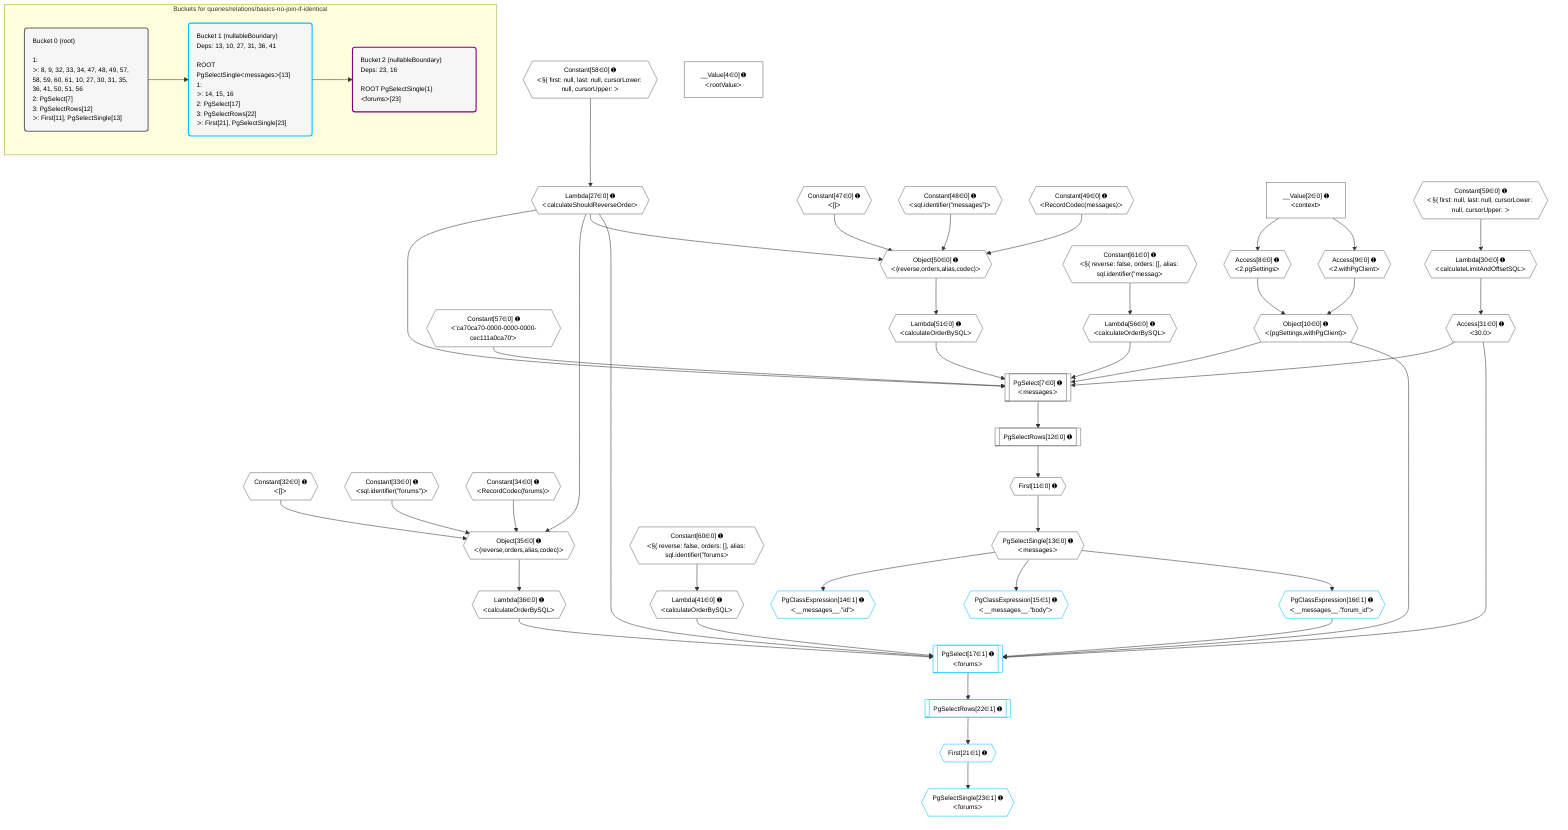 %%{init: {'themeVariables': { 'fontSize': '12px'}}}%%
graph TD
    classDef path fill:#eee,stroke:#000,color:#000
    classDef plan fill:#fff,stroke-width:1px,color:#000
    classDef itemplan fill:#fff,stroke-width:2px,color:#000
    classDef unbatchedplan fill:#dff,stroke-width:1px,color:#000
    classDef sideeffectplan fill:#fcc,stroke-width:2px,color:#000
    classDef bucket fill:#f6f6f6,color:#000,stroke-width:2px,text-align:left


    %% plan dependencies
    PgSelect7[["PgSelect[7∈0] ➊<br />ᐸmessagesᐳ"]]:::plan
    Object10{{"Object[10∈0] ➊<br />ᐸ{pgSettings,withPgClient}ᐳ"}}:::plan
    Constant57{{"Constant[57∈0] ➊<br />ᐸ'ca70ca70-0000-0000-0000-cec111a0ca70'ᐳ"}}:::plan
    Lambda27{{"Lambda[27∈0] ➊<br />ᐸcalculateShouldReverseOrderᐳ"}}:::plan
    Access31{{"Access[31∈0] ➊<br />ᐸ30.0ᐳ"}}:::plan
    Lambda51{{"Lambda[51∈0] ➊<br />ᐸcalculateOrderBySQLᐳ"}}:::plan
    Lambda56{{"Lambda[56∈0] ➊<br />ᐸcalculateOrderBySQLᐳ"}}:::plan
    Object10 & Constant57 & Lambda27 & Access31 & Lambda51 & Lambda56 --> PgSelect7
    Object35{{"Object[35∈0] ➊<br />ᐸ{reverse,orders,alias,codec}ᐳ"}}:::plan
    Constant32{{"Constant[32∈0] ➊<br />ᐸ[]ᐳ"}}:::plan
    Constant33{{"Constant[33∈0] ➊<br />ᐸsql.identifier(”forums”)ᐳ"}}:::plan
    Constant34{{"Constant[34∈0] ➊<br />ᐸRecordCodec(forums)ᐳ"}}:::plan
    Lambda27 & Constant32 & Constant33 & Constant34 --> Object35
    Object50{{"Object[50∈0] ➊<br />ᐸ{reverse,orders,alias,codec}ᐳ"}}:::plan
    Constant47{{"Constant[47∈0] ➊<br />ᐸ[]ᐳ"}}:::plan
    Constant48{{"Constant[48∈0] ➊<br />ᐸsql.identifier(”messages”)ᐳ"}}:::plan
    Constant49{{"Constant[49∈0] ➊<br />ᐸRecordCodec(messages)ᐳ"}}:::plan
    Lambda27 & Constant47 & Constant48 & Constant49 --> Object50
    Access8{{"Access[8∈0] ➊<br />ᐸ2.pgSettingsᐳ"}}:::plan
    Access9{{"Access[9∈0] ➊<br />ᐸ2.withPgClientᐳ"}}:::plan
    Access8 & Access9 --> Object10
    __Value2["__Value[2∈0] ➊<br />ᐸcontextᐳ"]:::plan
    __Value2 --> Access8
    __Value2 --> Access9
    First11{{"First[11∈0] ➊"}}:::plan
    PgSelectRows12[["PgSelectRows[12∈0] ➊"]]:::plan
    PgSelectRows12 --> First11
    PgSelect7 --> PgSelectRows12
    PgSelectSingle13{{"PgSelectSingle[13∈0] ➊<br />ᐸmessagesᐳ"}}:::plan
    First11 --> PgSelectSingle13
    Constant58{{"Constant[58∈0] ➊<br />ᐸ§{ first: null, last: null, cursorLower: null, cursorUpper: ᐳ"}}:::plan
    Constant58 --> Lambda27
    Lambda30{{"Lambda[30∈0] ➊<br />ᐸcalculateLimitAndOffsetSQLᐳ"}}:::plan
    Constant59{{"Constant[59∈0] ➊<br />ᐸ§{ first: null, last: null, cursorLower: null, cursorUpper: ᐳ"}}:::plan
    Constant59 --> Lambda30
    Lambda30 --> Access31
    Lambda36{{"Lambda[36∈0] ➊<br />ᐸcalculateOrderBySQLᐳ"}}:::plan
    Object35 --> Lambda36
    Lambda41{{"Lambda[41∈0] ➊<br />ᐸcalculateOrderBySQLᐳ"}}:::plan
    Constant60{{"Constant[60∈0] ➊<br />ᐸ§{ reverse: false, orders: [], alias: sql.identifier(”forumsᐳ"}}:::plan
    Constant60 --> Lambda41
    Object50 --> Lambda51
    Constant61{{"Constant[61∈0] ➊<br />ᐸ§{ reverse: false, orders: [], alias: sql.identifier(”messagᐳ"}}:::plan
    Constant61 --> Lambda56
    __Value4["__Value[4∈0] ➊<br />ᐸrootValueᐳ"]:::plan
    PgSelect17[["PgSelect[17∈1] ➊<br />ᐸforumsᐳ"]]:::plan
    PgClassExpression16{{"PgClassExpression[16∈1] ➊<br />ᐸ__messages__.”forum_id”ᐳ"}}:::plan
    Object10 & PgClassExpression16 & Lambda27 & Access31 & Lambda36 & Lambda41 --> PgSelect17
    PgClassExpression14{{"PgClassExpression[14∈1] ➊<br />ᐸ__messages__.”id”ᐳ"}}:::plan
    PgSelectSingle13 --> PgClassExpression14
    PgClassExpression15{{"PgClassExpression[15∈1] ➊<br />ᐸ__messages__.”body”ᐳ"}}:::plan
    PgSelectSingle13 --> PgClassExpression15
    PgSelectSingle13 --> PgClassExpression16
    First21{{"First[21∈1] ➊"}}:::plan
    PgSelectRows22[["PgSelectRows[22∈1] ➊"]]:::plan
    PgSelectRows22 --> First21
    PgSelect17 --> PgSelectRows22
    PgSelectSingle23{{"PgSelectSingle[23∈1] ➊<br />ᐸforumsᐳ"}}:::plan
    First21 --> PgSelectSingle23

    %% define steps

    subgraph "Buckets for queries/relations/basics-no-join-if-identical"
    Bucket0("Bucket 0 (root)<br /><br />1: <br />ᐳ: 8, 9, 32, 33, 34, 47, 48, 49, 57, 58, 59, 60, 61, 10, 27, 30, 31, 35, 36, 41, 50, 51, 56<br />2: PgSelect[7]<br />3: PgSelectRows[12]<br />ᐳ: First[11], PgSelectSingle[13]"):::bucket
    classDef bucket0 stroke:#696969
    class Bucket0,__Value2,__Value4,PgSelect7,Access8,Access9,Object10,First11,PgSelectRows12,PgSelectSingle13,Lambda27,Lambda30,Access31,Constant32,Constant33,Constant34,Object35,Lambda36,Lambda41,Constant47,Constant48,Constant49,Object50,Lambda51,Lambda56,Constant57,Constant58,Constant59,Constant60,Constant61 bucket0
    Bucket1("Bucket 1 (nullableBoundary)<br />Deps: 13, 10, 27, 31, 36, 41<br /><br />ROOT PgSelectSingleᐸmessagesᐳ[13]<br />1: <br />ᐳ: 14, 15, 16<br />2: PgSelect[17]<br />3: PgSelectRows[22]<br />ᐳ: First[21], PgSelectSingle[23]"):::bucket
    classDef bucket1 stroke:#00bfff
    class Bucket1,PgClassExpression14,PgClassExpression15,PgClassExpression16,PgSelect17,First21,PgSelectRows22,PgSelectSingle23 bucket1
    Bucket2("Bucket 2 (nullableBoundary)<br />Deps: 23, 16<br /><br />ROOT PgSelectSingle{1}ᐸforumsᐳ[23]"):::bucket
    classDef bucket2 stroke:#7f007f
    class Bucket2 bucket2
    Bucket0 --> Bucket1
    Bucket1 --> Bucket2
    end